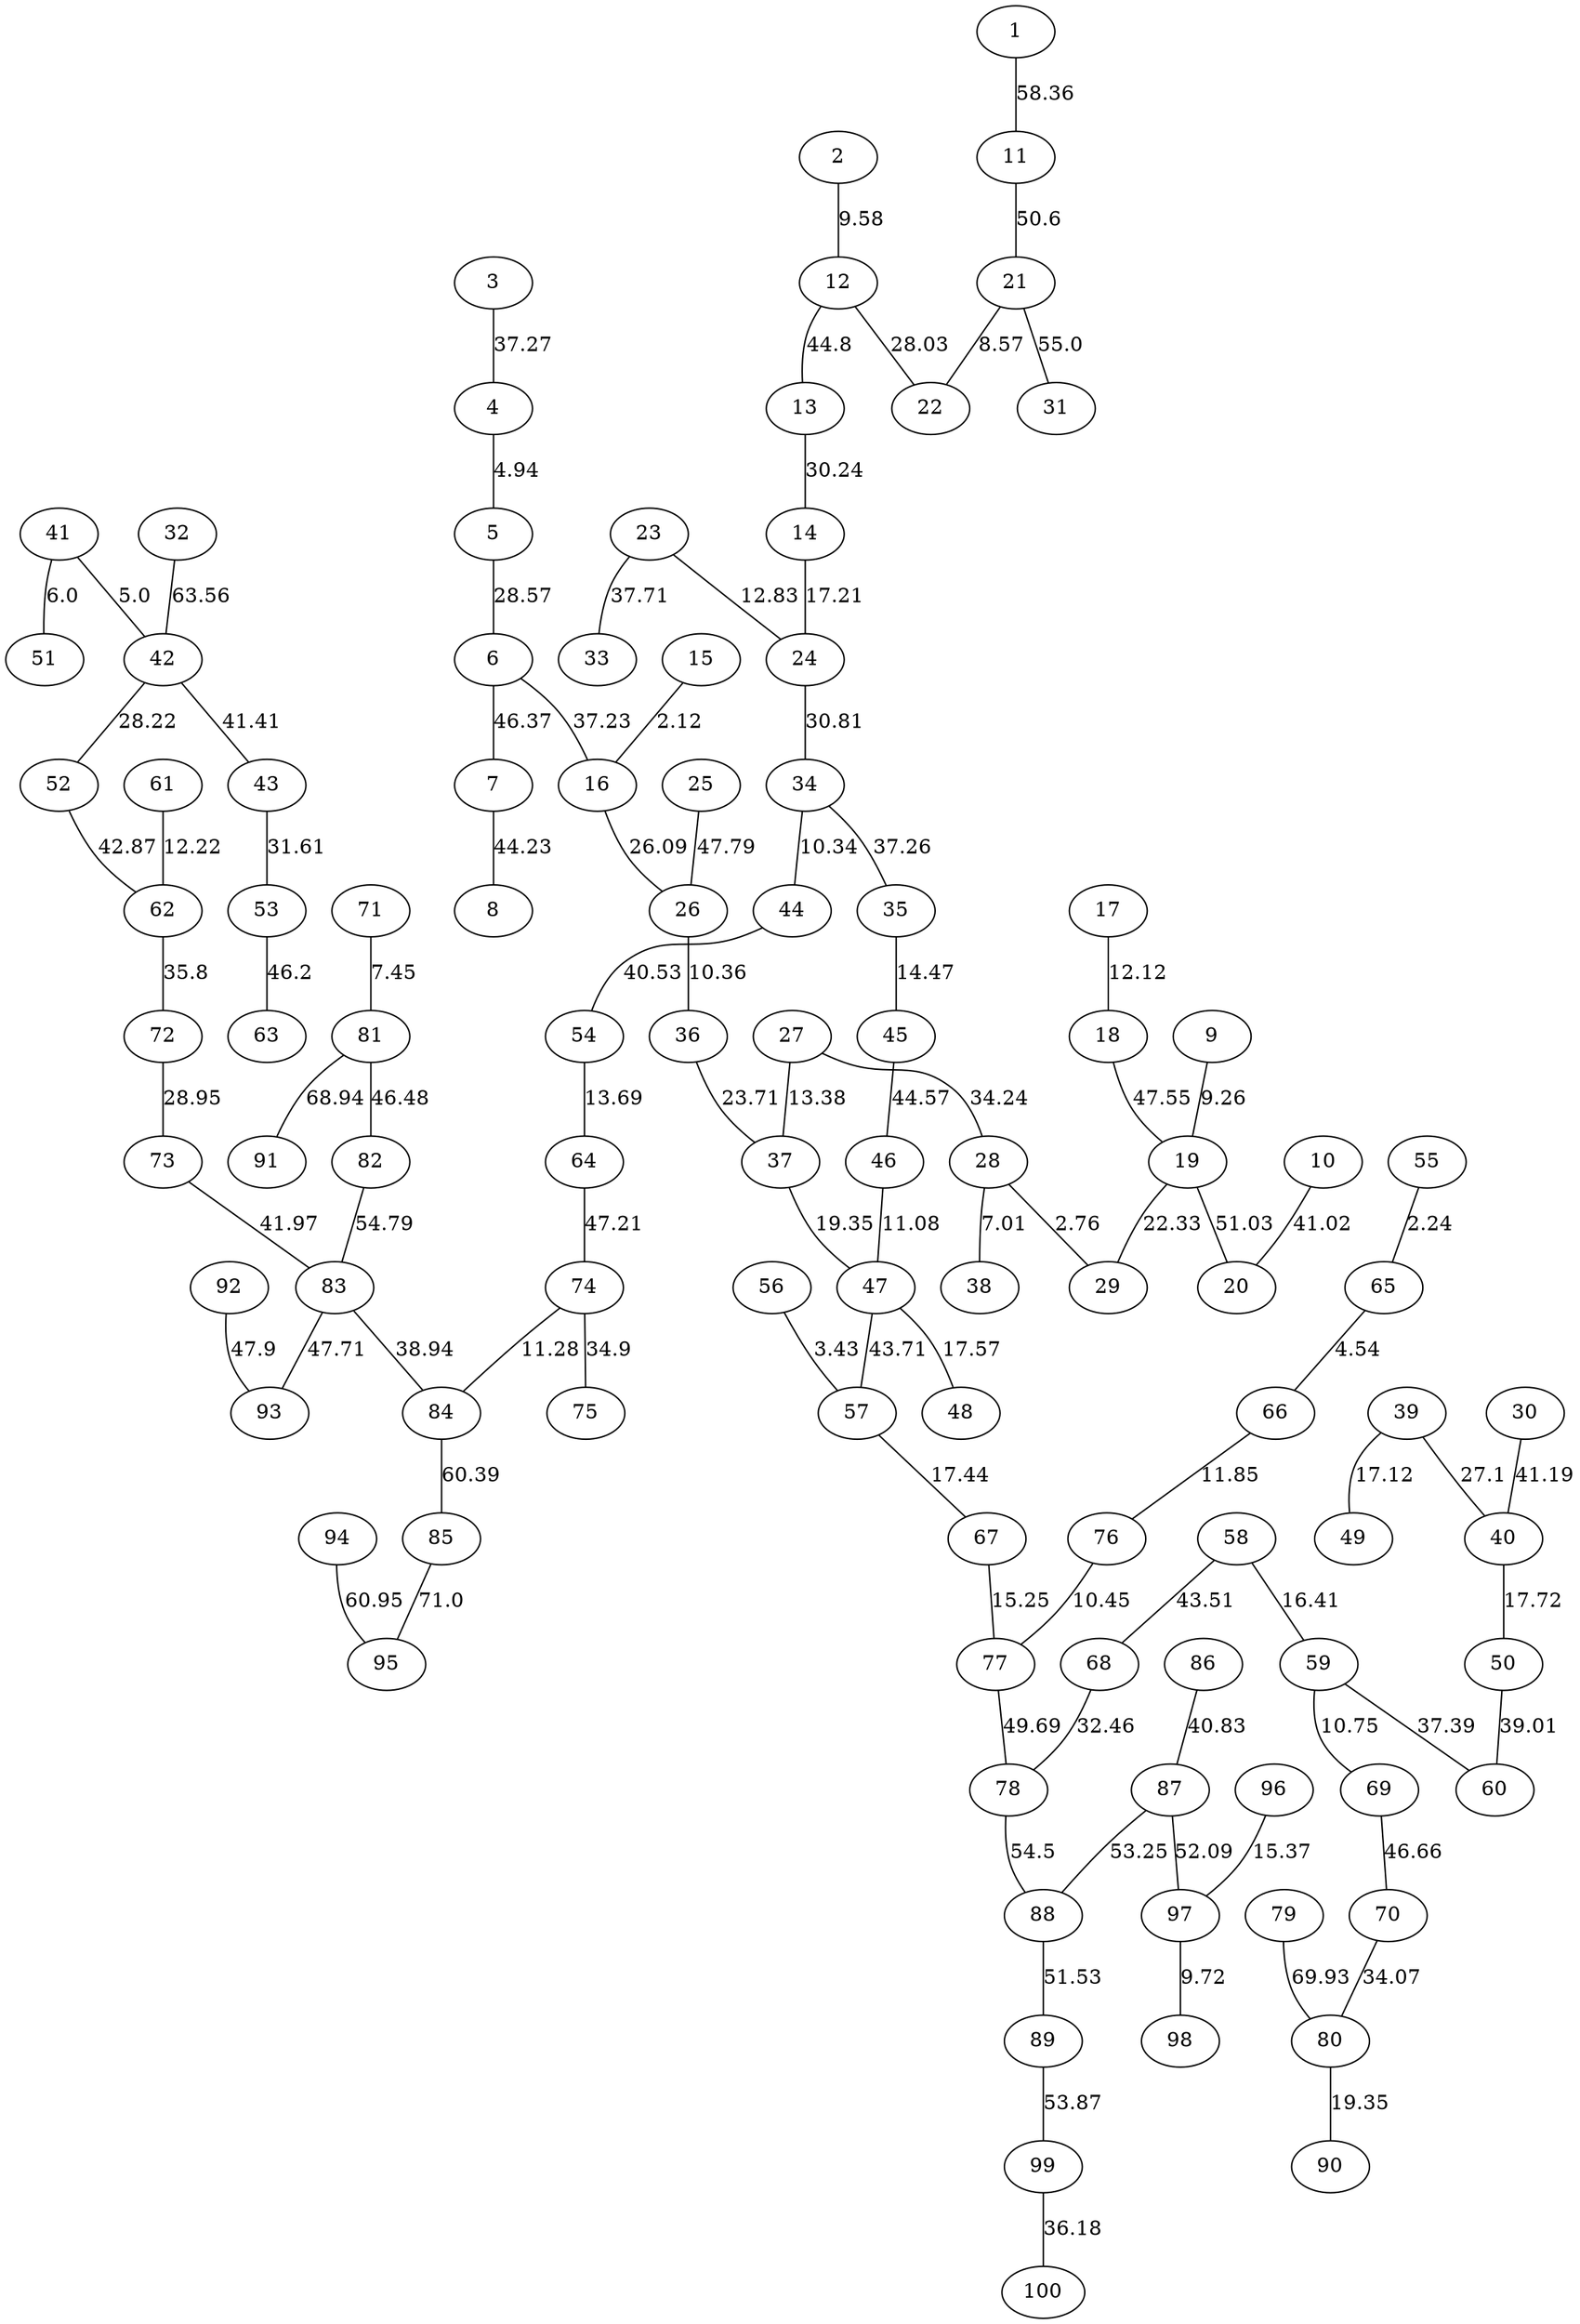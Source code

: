 graph x {
85 -- 95[label=71.0];
79 -- 80[label=69.93];
81 -- 91[label=68.94];
32 -- 42[label=63.56];
94 -- 95[label=60.95];
84 -- 85[label=60.39];
1 -- 11[label=58.36];
21 -- 31[label=55.0];
82 -- 83[label=54.79];
78 -- 88[label=54.5];
89 -- 99[label=53.87];
87 -- 88[label=53.25];
87 -- 97[label=52.09];
88 -- 89[label=51.53];
19 -- 20[label=51.03];
11 -- 21[label=50.6];
77 -- 78[label=49.69];
92 -- 93[label=47.9];
25 -- 26[label=47.79];
83 -- 93[label=47.71];
18 -- 19[label=47.55];
64 -- 74[label=47.21];
69 -- 70[label=46.66];
81 -- 82[label=46.48];
6 -- 7[label=46.37];
53 -- 63[label=46.2];
12 -- 13[label=44.8];
45 -- 46[label=44.57];
7 -- 8[label=44.23];
47 -- 57[label=43.71];
58 -- 68[label=43.51];
52 -- 62[label=42.87];
73 -- 83[label=41.97];
42 -- 43[label=41.41];
30 -- 40[label=41.19];
10 -- 20[label=41.02];
86 -- 87[label=40.83];
44 -- 54[label=40.53];
50 -- 60[label=39.01];
83 -- 84[label=38.94];
23 -- 33[label=37.71];
59 -- 60[label=37.39];
3 -- 4[label=37.27];
34 -- 35[label=37.26];
6 -- 16[label=37.23];
99 -- 100[label=36.18];
62 -- 72[label=35.8];
74 -- 75[label=34.9];
27 -- 28[label=34.24];
70 -- 80[label=34.07];
68 -- 78[label=32.46];
43 -- 53[label=31.61];
24 -- 34[label=30.81];
13 -- 14[label=30.24];
72 -- 73[label=28.95];
5 -- 6[label=28.57];
42 -- 52[label=28.22];
12 -- 22[label=28.03];
39 -- 40[label=27.1];
16 -- 26[label=26.09];
36 -- 37[label=23.71];
19 -- 29[label=22.33];
80 -- 90[label=19.35];
37 -- 47[label=19.35];
40 -- 50[label=17.72];
47 -- 48[label=17.57];
57 -- 67[label=17.44];
14 -- 24[label=17.21];
39 -- 49[label=17.12];
58 -- 59[label=16.41];
96 -- 97[label=15.37];
67 -- 77[label=15.25];
35 -- 45[label=14.47];
54 -- 64[label=13.69];
27 -- 37[label=13.38];
23 -- 24[label=12.83];
61 -- 62[label=12.22];
17 -- 18[label=12.12];
66 -- 76[label=11.85];
74 -- 84[label=11.28];
46 -- 47[label=11.08];
59 -- 69[label=10.75];
76 -- 77[label=10.45];
26 -- 36[label=10.36];
34 -- 44[label=10.34];
97 -- 98[label=9.72];
2 -- 12[label=9.58];
9 -- 19[label=9.26];
21 -- 22[label=8.57];
71 -- 81[label=7.45];
28 -- 38[label=7.01];
41 -- 51[label=6.0];
41 -- 42[label=5.0];
4 -- 5[label=4.94];
65 -- 66[label=4.54];
56 -- 57[label=3.43];
28 -- 29[label=2.76];
55 -- 65[label=2.24];
15 -- 16[label=2.12];
}